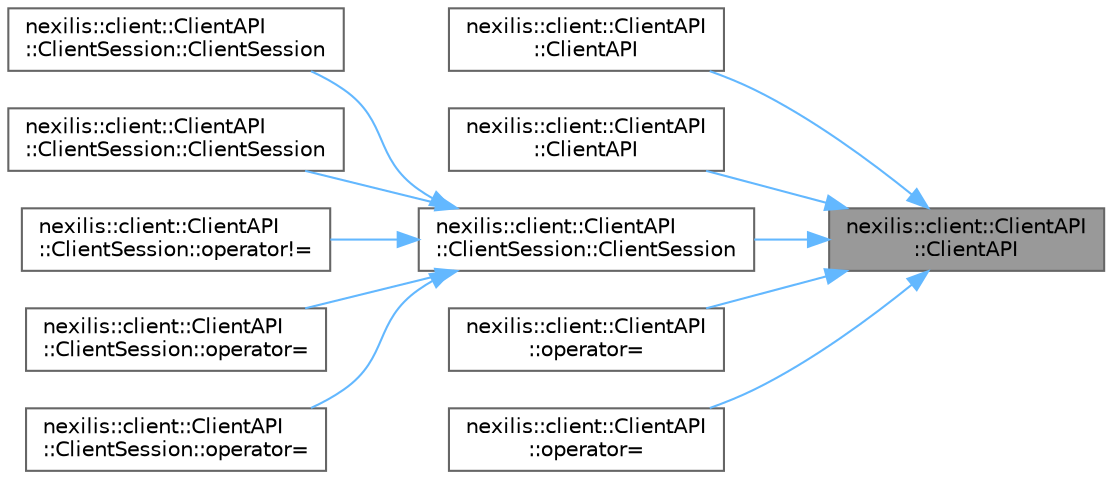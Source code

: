 digraph "nexilis::client::ClientAPI::ClientAPI"
{
 // LATEX_PDF_SIZE
  bgcolor="transparent";
  edge [fontname=Helvetica,fontsize=10,labelfontname=Helvetica,labelfontsize=10];
  node [fontname=Helvetica,fontsize=10,shape=box,height=0.2,width=0.4];
  rankdir="RL";
  Node1 [id="Node000001",label="nexilis::client::ClientAPI\l::ClientAPI",height=0.2,width=0.4,color="gray40", fillcolor="grey60", style="filled", fontcolor="black",tooltip="Constructor."];
  Node1 -> Node2 [id="edge1_Node000001_Node000002",dir="back",color="steelblue1",style="solid",tooltip=" "];
  Node2 [id="Node000002",label="nexilis::client::ClientAPI\l::ClientAPI",height=0.2,width=0.4,color="grey40", fillcolor="white", style="filled",URL="$d5/da0/classnexilis_1_1client_1_1ClientAPI.html#af11a5ead29db06075ad81c2224c608f5",tooltip="Move constructor."];
  Node1 -> Node3 [id="edge2_Node000001_Node000003",dir="back",color="steelblue1",style="solid",tooltip=" "];
  Node3 [id="Node000003",label="nexilis::client::ClientAPI\l::ClientAPI",height=0.2,width=0.4,color="grey40", fillcolor="white", style="filled",URL="$d5/da0/classnexilis_1_1client_1_1ClientAPI.html#a2fef2b17fad2555199091b7798f98cc2",tooltip="Deleted copy constructor."];
  Node1 -> Node4 [id="edge3_Node000001_Node000004",dir="back",color="steelblue1",style="solid",tooltip=" "];
  Node4 [id="Node000004",label="nexilis::client::ClientAPI\l::ClientSession::ClientSession",height=0.2,width=0.4,color="grey40", fillcolor="white", style="filled",URL="$d6/dca/classnexilis_1_1client_1_1ClientAPI_1_1ClientSession.html#a77bf5e930028ab22d8972afd94682afa",tooltip="Constuctor."];
  Node4 -> Node5 [id="edge4_Node000004_Node000005",dir="back",color="steelblue1",style="solid",tooltip=" "];
  Node5 [id="Node000005",label="nexilis::client::ClientAPI\l::ClientSession::ClientSession",height=0.2,width=0.4,color="grey40", fillcolor="white", style="filled",URL="$d6/dca/classnexilis_1_1client_1_1ClientAPI_1_1ClientSession.html#a4dab6a0039dec7c1503470dbc0cc3fa4",tooltip="Move constructor."];
  Node4 -> Node6 [id="edge5_Node000004_Node000006",dir="back",color="steelblue1",style="solid",tooltip=" "];
  Node6 [id="Node000006",label="nexilis::client::ClientAPI\l::ClientSession::ClientSession",height=0.2,width=0.4,color="grey40", fillcolor="white", style="filled",URL="$d6/dca/classnexilis_1_1client_1_1ClientAPI_1_1ClientSession.html#ad9df7c69d0d727cabc18f6823d5edba6",tooltip="Deleted copy constructor."];
  Node4 -> Node7 [id="edge6_Node000004_Node000007",dir="back",color="steelblue1",style="solid",tooltip=" "];
  Node7 [id="Node000007",label="nexilis::client::ClientAPI\l::ClientSession::operator!=",height=0.2,width=0.4,color="grey40", fillcolor="white", style="filled",URL="$d6/dca/classnexilis_1_1client_1_1ClientAPI_1_1ClientSession.html#aafce8f1ffcc24f4002fd974384d3b1cb",tooltip="Non-comparison operator overload."];
  Node4 -> Node8 [id="edge7_Node000004_Node000008",dir="back",color="steelblue1",style="solid",tooltip=" "];
  Node8 [id="Node000008",label="nexilis::client::ClientAPI\l::ClientSession::operator=",height=0.2,width=0.4,color="grey40", fillcolor="white", style="filled",URL="$d6/dca/classnexilis_1_1client_1_1ClientAPI_1_1ClientSession.html#a0b45cbb9d707e409eaaf0b9d1cd0a447",tooltip="Move assignment operator."];
  Node4 -> Node9 [id="edge8_Node000004_Node000009",dir="back",color="steelblue1",style="solid",tooltip=" "];
  Node9 [id="Node000009",label="nexilis::client::ClientAPI\l::ClientSession::operator=",height=0.2,width=0.4,color="grey40", fillcolor="white", style="filled",URL="$d6/dca/classnexilis_1_1client_1_1ClientAPI_1_1ClientSession.html#a156586b482e42f161648ac5960825025",tooltip="Deleted copy assignment operator."];
  Node1 -> Node10 [id="edge9_Node000001_Node000010",dir="back",color="steelblue1",style="solid",tooltip=" "];
  Node10 [id="Node000010",label="nexilis::client::ClientAPI\l::operator=",height=0.2,width=0.4,color="grey40", fillcolor="white", style="filled",URL="$d5/da0/classnexilis_1_1client_1_1ClientAPI.html#a89c86ccb4d40fcc3b9a5eea6ea0864d5",tooltip="Move assignment operator."];
  Node1 -> Node11 [id="edge10_Node000001_Node000011",dir="back",color="steelblue1",style="solid",tooltip=" "];
  Node11 [id="Node000011",label="nexilis::client::ClientAPI\l::operator=",height=0.2,width=0.4,color="grey40", fillcolor="white", style="filled",URL="$d5/da0/classnexilis_1_1client_1_1ClientAPI.html#a8ad60d76c085da8cb735db717dffb818",tooltip="Deleted copy assignment operator."];
}
